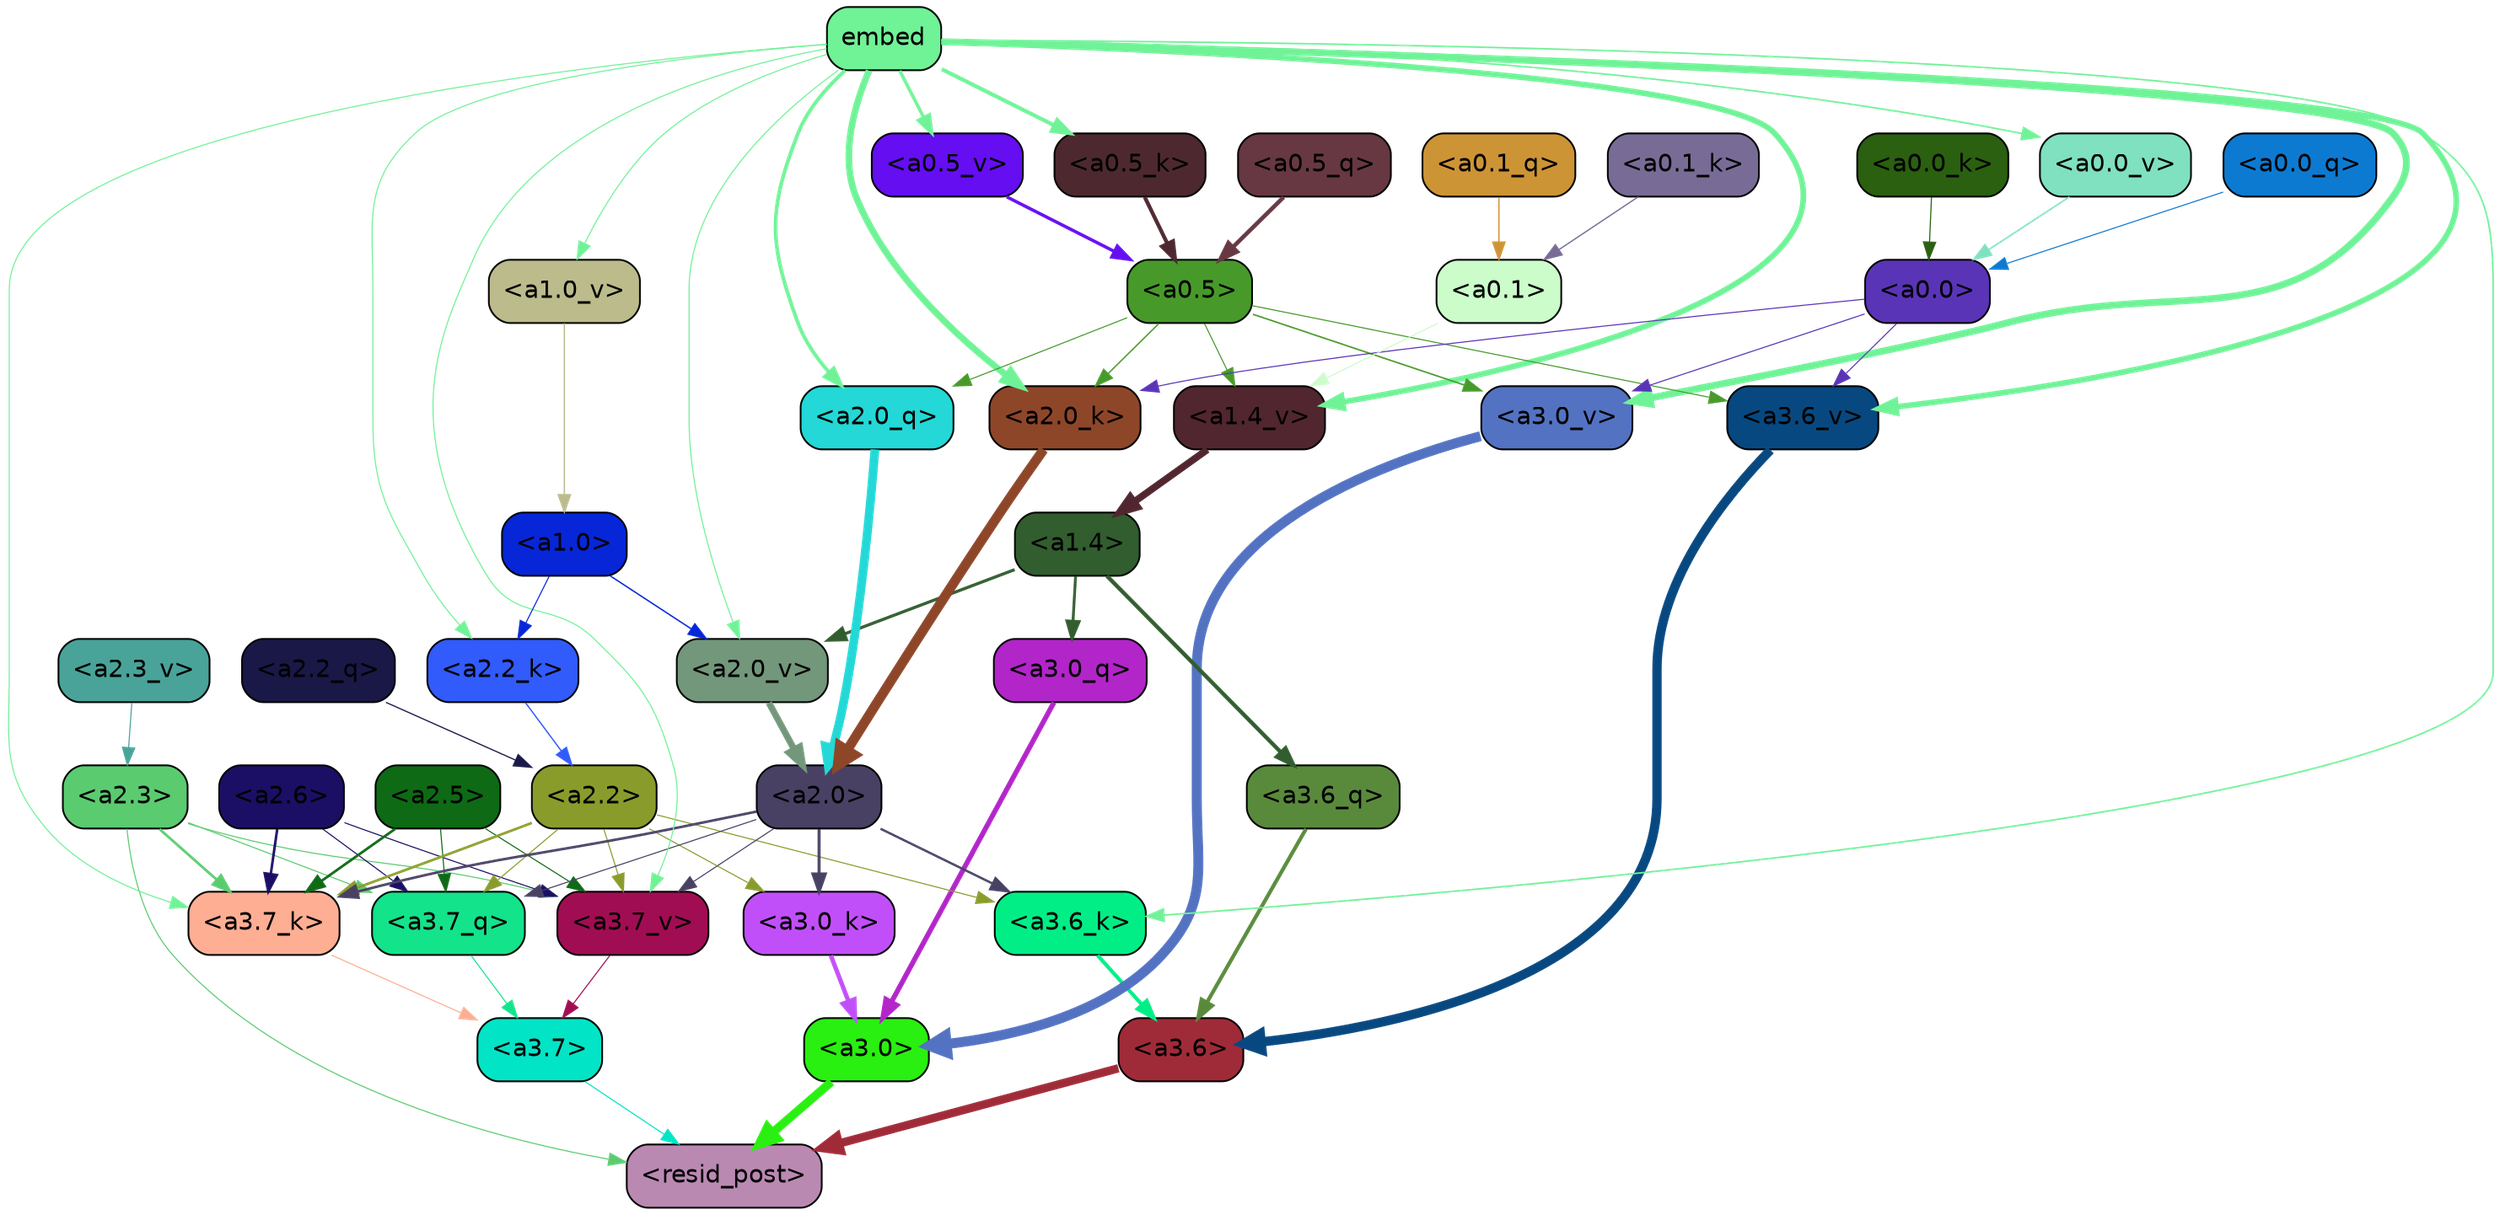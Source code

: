 strict digraph "" {
	graph [bgcolor=transparent,
		layout=dot,
		overlap=false,
		splines=true
	];
	"<a3.7>"	[color=black,
		fillcolor="#02e4c6",
		fontname=Helvetica,
		shape=box,
		style="filled, rounded"];
	"<resid_post>"	[color=black,
		fillcolor="#ba89b2",
		fontname=Helvetica,
		shape=box,
		style="filled, rounded"];
	"<a3.7>" -> "<resid_post>"	[color="#02e4c6",
		penwidth=0.6];
	"<a3.6>"	[color=black,
		fillcolor="#a02b38",
		fontname=Helvetica,
		shape=box,
		style="filled, rounded"];
	"<a3.6>" -> "<resid_post>"	[color="#a02b38",
		penwidth=4.746312499046326];
	"<a3.0>"	[color=black,
		fillcolor="#29f010",
		fontname=Helvetica,
		shape=box,
		style="filled, rounded"];
	"<a3.0>" -> "<resid_post>"	[color="#29f010",
		penwidth=4.896343111991882];
	"<a2.3>"	[color=black,
		fillcolor="#5bcb70",
		fontname=Helvetica,
		shape=box,
		style="filled, rounded"];
	"<a2.3>" -> "<resid_post>"	[color="#5bcb70",
		penwidth=0.6];
	"<a3.7_q>"	[color=black,
		fillcolor="#13e38b",
		fontname=Helvetica,
		shape=box,
		style="filled, rounded"];
	"<a2.3>" -> "<a3.7_q>"	[color="#5bcb70",
		penwidth=0.6];
	"<a3.7_k>"	[color=black,
		fillcolor="#feae93",
		fontname=Helvetica,
		shape=box,
		style="filled, rounded"];
	"<a2.3>" -> "<a3.7_k>"	[color="#5bcb70",
		penwidth=1.467104621231556];
	"<a3.7_v>"	[color=black,
		fillcolor="#a10d53",
		fontname=Helvetica,
		shape=box,
		style="filled, rounded"];
	"<a2.3>" -> "<a3.7_v>"	[color="#5bcb70",
		penwidth=0.6];
	"<a3.7_q>" -> "<a3.7>"	[color="#13e38b",
		penwidth=0.6];
	"<a3.6_q>"	[color=black,
		fillcolor="#598a3c",
		fontname=Helvetica,
		shape=box,
		style="filled, rounded"];
	"<a3.6_q>" -> "<a3.6>"	[color="#598a3c",
		penwidth=2.160832464694977];
	"<a3.0_q>"	[color=black,
		fillcolor="#b225c9",
		fontname=Helvetica,
		shape=box,
		style="filled, rounded"];
	"<a3.0_q>" -> "<a3.0>"	[color="#b225c9",
		penwidth=2.870753765106201];
	"<a3.7_k>" -> "<a3.7>"	[color="#feae93",
		penwidth=0.6];
	"<a3.6_k>"	[color=black,
		fillcolor="#01ee86",
		fontname=Helvetica,
		shape=box,
		style="filled, rounded"];
	"<a3.6_k>" -> "<a3.6>"	[color="#01ee86",
		penwidth=2.13908451795578];
	"<a3.0_k>"	[color=black,
		fillcolor="#c14ff9",
		fontname=Helvetica,
		shape=box,
		style="filled, rounded"];
	"<a3.0_k>" -> "<a3.0>"	[color="#c14ff9",
		penwidth=2.520303964614868];
	"<a3.7_v>" -> "<a3.7>"	[color="#a10d53",
		penwidth=0.6];
	"<a3.6_v>"	[color=black,
		fillcolor="#084880",
		fontname=Helvetica,
		shape=box,
		style="filled, rounded"];
	"<a3.6_v>" -> "<a3.6>"	[color="#084880",
		penwidth=5.297133803367615];
	"<a3.0_v>"	[color=black,
		fillcolor="#5372c2",
		fontname=Helvetica,
		shape=box,
		style="filled, rounded"];
	"<a3.0_v>" -> "<a3.0>"	[color="#5372c2",
		penwidth=5.680712580680847];
	"<a2.6>"	[color=black,
		fillcolor="#1b0f65",
		fontname=Helvetica,
		shape=box,
		style="filled, rounded"];
	"<a2.6>" -> "<a3.7_q>"	[color="#1b0f65",
		penwidth=0.6];
	"<a2.6>" -> "<a3.7_k>"	[color="#1b0f65",
		penwidth=1.4453159049153328];
	"<a2.6>" -> "<a3.7_v>"	[color="#1b0f65",
		penwidth=0.6];
	"<a2.5>"	[color=black,
		fillcolor="#0e6a15",
		fontname=Helvetica,
		shape=box,
		style="filled, rounded"];
	"<a2.5>" -> "<a3.7_q>"	[color="#0e6a15",
		penwidth=0.6];
	"<a2.5>" -> "<a3.7_k>"	[color="#0e6a15",
		penwidth=1.4526091292500496];
	"<a2.5>" -> "<a3.7_v>"	[color="#0e6a15",
		penwidth=0.6];
	"<a2.2>"	[color=black,
		fillcolor="#899c2b",
		fontname=Helvetica,
		shape=box,
		style="filled, rounded"];
	"<a2.2>" -> "<a3.7_q>"	[color="#899c2b",
		penwidth=0.6];
	"<a2.2>" -> "<a3.7_k>"	[color="#899c2b",
		penwidth=1.4310357049107552];
	"<a2.2>" -> "<a3.6_k>"	[color="#899c2b",
		penwidth=0.6];
	"<a2.2>" -> "<a3.0_k>"	[color="#899c2b",
		penwidth=0.6];
	"<a2.2>" -> "<a3.7_v>"	[color="#899c2b",
		penwidth=0.6];
	"<a2.0>"	[color=black,
		fillcolor="#484164",
		fontname=Helvetica,
		shape=box,
		style="filled, rounded"];
	"<a2.0>" -> "<a3.7_q>"	[color="#484164",
		penwidth=0.6];
	"<a2.0>" -> "<a3.7_k>"	[color="#484164",
		penwidth=1.4314699843525887];
	"<a2.0>" -> "<a3.6_k>"	[color="#484164",
		penwidth=1.2950235605239868];
	"<a2.0>" -> "<a3.0_k>"	[color="#484164",
		penwidth=1.712992787361145];
	"<a2.0>" -> "<a3.7_v>"	[color="#484164",
		penwidth=0.6];
	"<a1.4>"	[color=black,
		fillcolor="#325d2f",
		fontname=Helvetica,
		shape=box,
		style="filled, rounded"];
	"<a1.4>" -> "<a3.6_q>"	[color="#325d2f",
		penwidth=2.2719132900238037];
	"<a1.4>" -> "<a3.0_q>"	[color="#325d2f",
		penwidth=1.5932877659797668];
	"<a2.0_v>"	[color=black,
		fillcolor="#73977b",
		fontname=Helvetica,
		shape=box,
		style="filled, rounded"];
	"<a1.4>" -> "<a2.0_v>"	[color="#325d2f",
		penwidth=1.7291951477527618];
	embed	[color=black,
		fillcolor="#70f297",
		fontname=Helvetica,
		shape=box,
		style="filled, rounded"];
	embed -> "<a3.7_k>"	[color="#70f297",
		penwidth=0.6];
	embed -> "<a3.6_k>"	[color="#70f297",
		penwidth=0.891706109046936];
	embed -> "<a3.7_v>"	[color="#70f297",
		penwidth=0.6];
	embed -> "<a3.6_v>"	[color="#70f297",
		penwidth=3.1766927242279053];
	embed -> "<a3.0_v>"	[color="#70f297",
		penwidth=3.9005755856633186];
	"<a2.0_q>"	[color=black,
		fillcolor="#23d8d6",
		fontname=Helvetica,
		shape=box,
		style="filled, rounded"];
	embed -> "<a2.0_q>"	[color="#70f297",
		penwidth=2.0615941286087036];
	"<a2.2_k>"	[color=black,
		fillcolor="#315bfa",
		fontname=Helvetica,
		shape=box,
		style="filled, rounded"];
	embed -> "<a2.2_k>"	[color="#70f297",
		penwidth=0.6];
	"<a2.0_k>"	[color=black,
		fillcolor="#8e4629",
		fontname=Helvetica,
		shape=box,
		style="filled, rounded"];
	embed -> "<a2.0_k>"	[color="#70f297",
		penwidth=3.732139825820923];
	embed -> "<a2.0_v>"	[color="#70f297",
		penwidth=0.6];
	"<a1.4_v>"	[color=black,
		fillcolor="#51262f",
		fontname=Helvetica,
		shape=box,
		style="filled, rounded"];
	embed -> "<a1.4_v>"	[color="#70f297",
		penwidth=3.2134487628936768];
	"<a1.0_v>"	[color=black,
		fillcolor="#bbbb8c",
		fontname=Helvetica,
		shape=box,
		style="filled, rounded"];
	embed -> "<a1.0_v>"	[color="#70f297",
		penwidth=0.6];
	"<a0.5_k>"	[color=black,
		fillcolor="#4d292f",
		fontname=Helvetica,
		shape=box,
		style="filled, rounded"];
	embed -> "<a0.5_k>"	[color="#70f297",
		penwidth=2.2010618448257446];
	"<a0.5_v>"	[color=black,
		fillcolor="#640ef1",
		fontname=Helvetica,
		shape=box,
		style="filled, rounded"];
	embed -> "<a0.5_v>"	[color="#70f297",
		penwidth=1.8672502040863037];
	"<a0.0_v>"	[color=black,
		fillcolor="#7fe1bf",
		fontname=Helvetica,
		shape=box,
		style="filled, rounded"];
	embed -> "<a0.0_v>"	[color="#70f297",
		penwidth=0.887926459312439];
	"<a0.5>"	[color=black,
		fillcolor="#479a2a",
		fontname=Helvetica,
		shape=box,
		style="filled, rounded"];
	"<a0.5>" -> "<a3.6_v>"	[color="#479a2a",
		penwidth=0.6];
	"<a0.5>" -> "<a3.0_v>"	[color="#479a2a",
		penwidth=0.8493617177009583];
	"<a0.5>" -> "<a2.0_q>"	[color="#479a2a",
		penwidth=0.6];
	"<a0.5>" -> "<a2.0_k>"	[color="#479a2a",
		penwidth=0.7637084722518921];
	"<a0.5>" -> "<a1.4_v>"	[color="#479a2a",
		penwidth=0.6];
	"<a0.0>"	[color=black,
		fillcolor="#5a34b7",
		fontname=Helvetica,
		shape=box,
		style="filled, rounded"];
	"<a0.0>" -> "<a3.6_v>"	[color="#5a34b7",
		penwidth=0.6];
	"<a0.0>" -> "<a3.0_v>"	[color="#5a34b7",
		penwidth=0.6];
	"<a0.0>" -> "<a2.0_k>"	[color="#5a34b7",
		penwidth=0.6];
	"<a2.2_q>"	[color=black,
		fillcolor="#1a1847",
		fontname=Helvetica,
		shape=box,
		style="filled, rounded"];
	"<a2.2_q>" -> "<a2.2>"	[color="#1a1847",
		penwidth=0.6677633281797171];
	"<a2.0_q>" -> "<a2.0>"	[color="#23d8d6",
		penwidth=4.966194009408355];
	"<a2.2_k>" -> "<a2.2>"	[color="#315bfa",
		penwidth=0.7399393804371357];
	"<a2.0_k>" -> "<a2.0>"	[color="#8e4629",
		penwidth=5.5817058570683];
	"<a2.3_v>"	[color=black,
		fillcolor="#49a399",
		fontname=Helvetica,
		shape=box,
		style="filled, rounded"];
	"<a2.3_v>" -> "<a2.3>"	[color="#49a399",
		penwidth=0.6];
	"<a2.0_v>" -> "<a2.0>"	[color="#73977b",
		penwidth=3.7102378383278847];
	"<a1.0>"	[color=black,
		fillcolor="#0726d8",
		fontname=Helvetica,
		shape=box,
		style="filled, rounded"];
	"<a1.0>" -> "<a2.2_k>"	[color="#0726d8",
		penwidth=0.6];
	"<a1.0>" -> "<a2.0_v>"	[color="#0726d8",
		penwidth=0.7823128998279572];
	"<a1.4_v>" -> "<a1.4>"	[color="#51262f",
		penwidth=4.028138041496277];
	"<a1.0_v>" -> "<a1.0>"	[color="#bbbb8c",
		penwidth=0.7187004089355469];
	"<a0.1>"	[color=black,
		fillcolor="#cbfcca",
		fontname=Helvetica,
		shape=box,
		style="filled, rounded"];
	"<a0.1>" -> "<a1.4_v>"	[color="#cbfcca",
		penwidth=0.6];
	"<a0.5_q>"	[color=black,
		fillcolor="#673842",
		fontname=Helvetica,
		shape=box,
		style="filled, rounded"];
	"<a0.5_q>" -> "<a0.5>"	[color="#673842",
		penwidth=2.3771026134490967];
	"<a0.1_q>"	[color=black,
		fillcolor="#cd9436",
		fontname=Helvetica,
		shape=box,
		style="filled, rounded"];
	"<a0.1_q>" -> "<a0.1>"	[color="#cd9436",
		penwidth=0.7368991374969482];
	"<a0.0_q>"	[color=black,
		fillcolor="#0d7ad2",
		fontname=Helvetica,
		shape=box,
		style="filled, rounded"];
	"<a0.0_q>" -> "<a0.0>"	[color="#0d7ad2",
		penwidth=0.6];
	"<a0.5_k>" -> "<a0.5>"	[color="#4d292f",
		penwidth=2.2010657787323];
	"<a0.1_k>"	[color=black,
		fillcolor="#786c96",
		fontname=Helvetica,
		shape=box,
		style="filled, rounded"];
	"<a0.1_k>" -> "<a0.1>"	[color="#786c96",
		penwidth=0.7254314422607422];
	"<a0.0_k>"	[color=black,
		fillcolor="#2a6010",
		fontname=Helvetica,
		shape=box,
		style="filled, rounded"];
	"<a0.0_k>" -> "<a0.0>"	[color="#2a6010",
		penwidth=0.6203725337982178];
	"<a0.5_v>" -> "<a0.5>"	[color="#640ef1",
		penwidth=1.8365508317947388];
	"<a0.0_v>" -> "<a0.0>"	[color="#7fe1bf",
		penwidth=0.8879287242889404];
}
